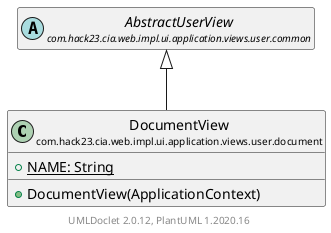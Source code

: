 @startuml
    set namespaceSeparator none
    hide empty fields
    hide empty methods

    class "<size:14>DocumentView\n<size:10>com.hack23.cia.web.impl.ui.application.views.user.document" as com.hack23.cia.web.impl.ui.application.views.user.document.DocumentView [[DocumentView.html]] {
        {static} +NAME: String
        +DocumentView(ApplicationContext)
    }

    abstract class "<size:14>AbstractUserView\n<size:10>com.hack23.cia.web.impl.ui.application.views.user.common" as com.hack23.cia.web.impl.ui.application.views.user.common.AbstractUserView [[../common/AbstractUserView.html]]

    com.hack23.cia.web.impl.ui.application.views.user.common.AbstractUserView <|-- com.hack23.cia.web.impl.ui.application.views.user.document.DocumentView

    center footer UMLDoclet 2.0.12, PlantUML 1.2020.16
@enduml
